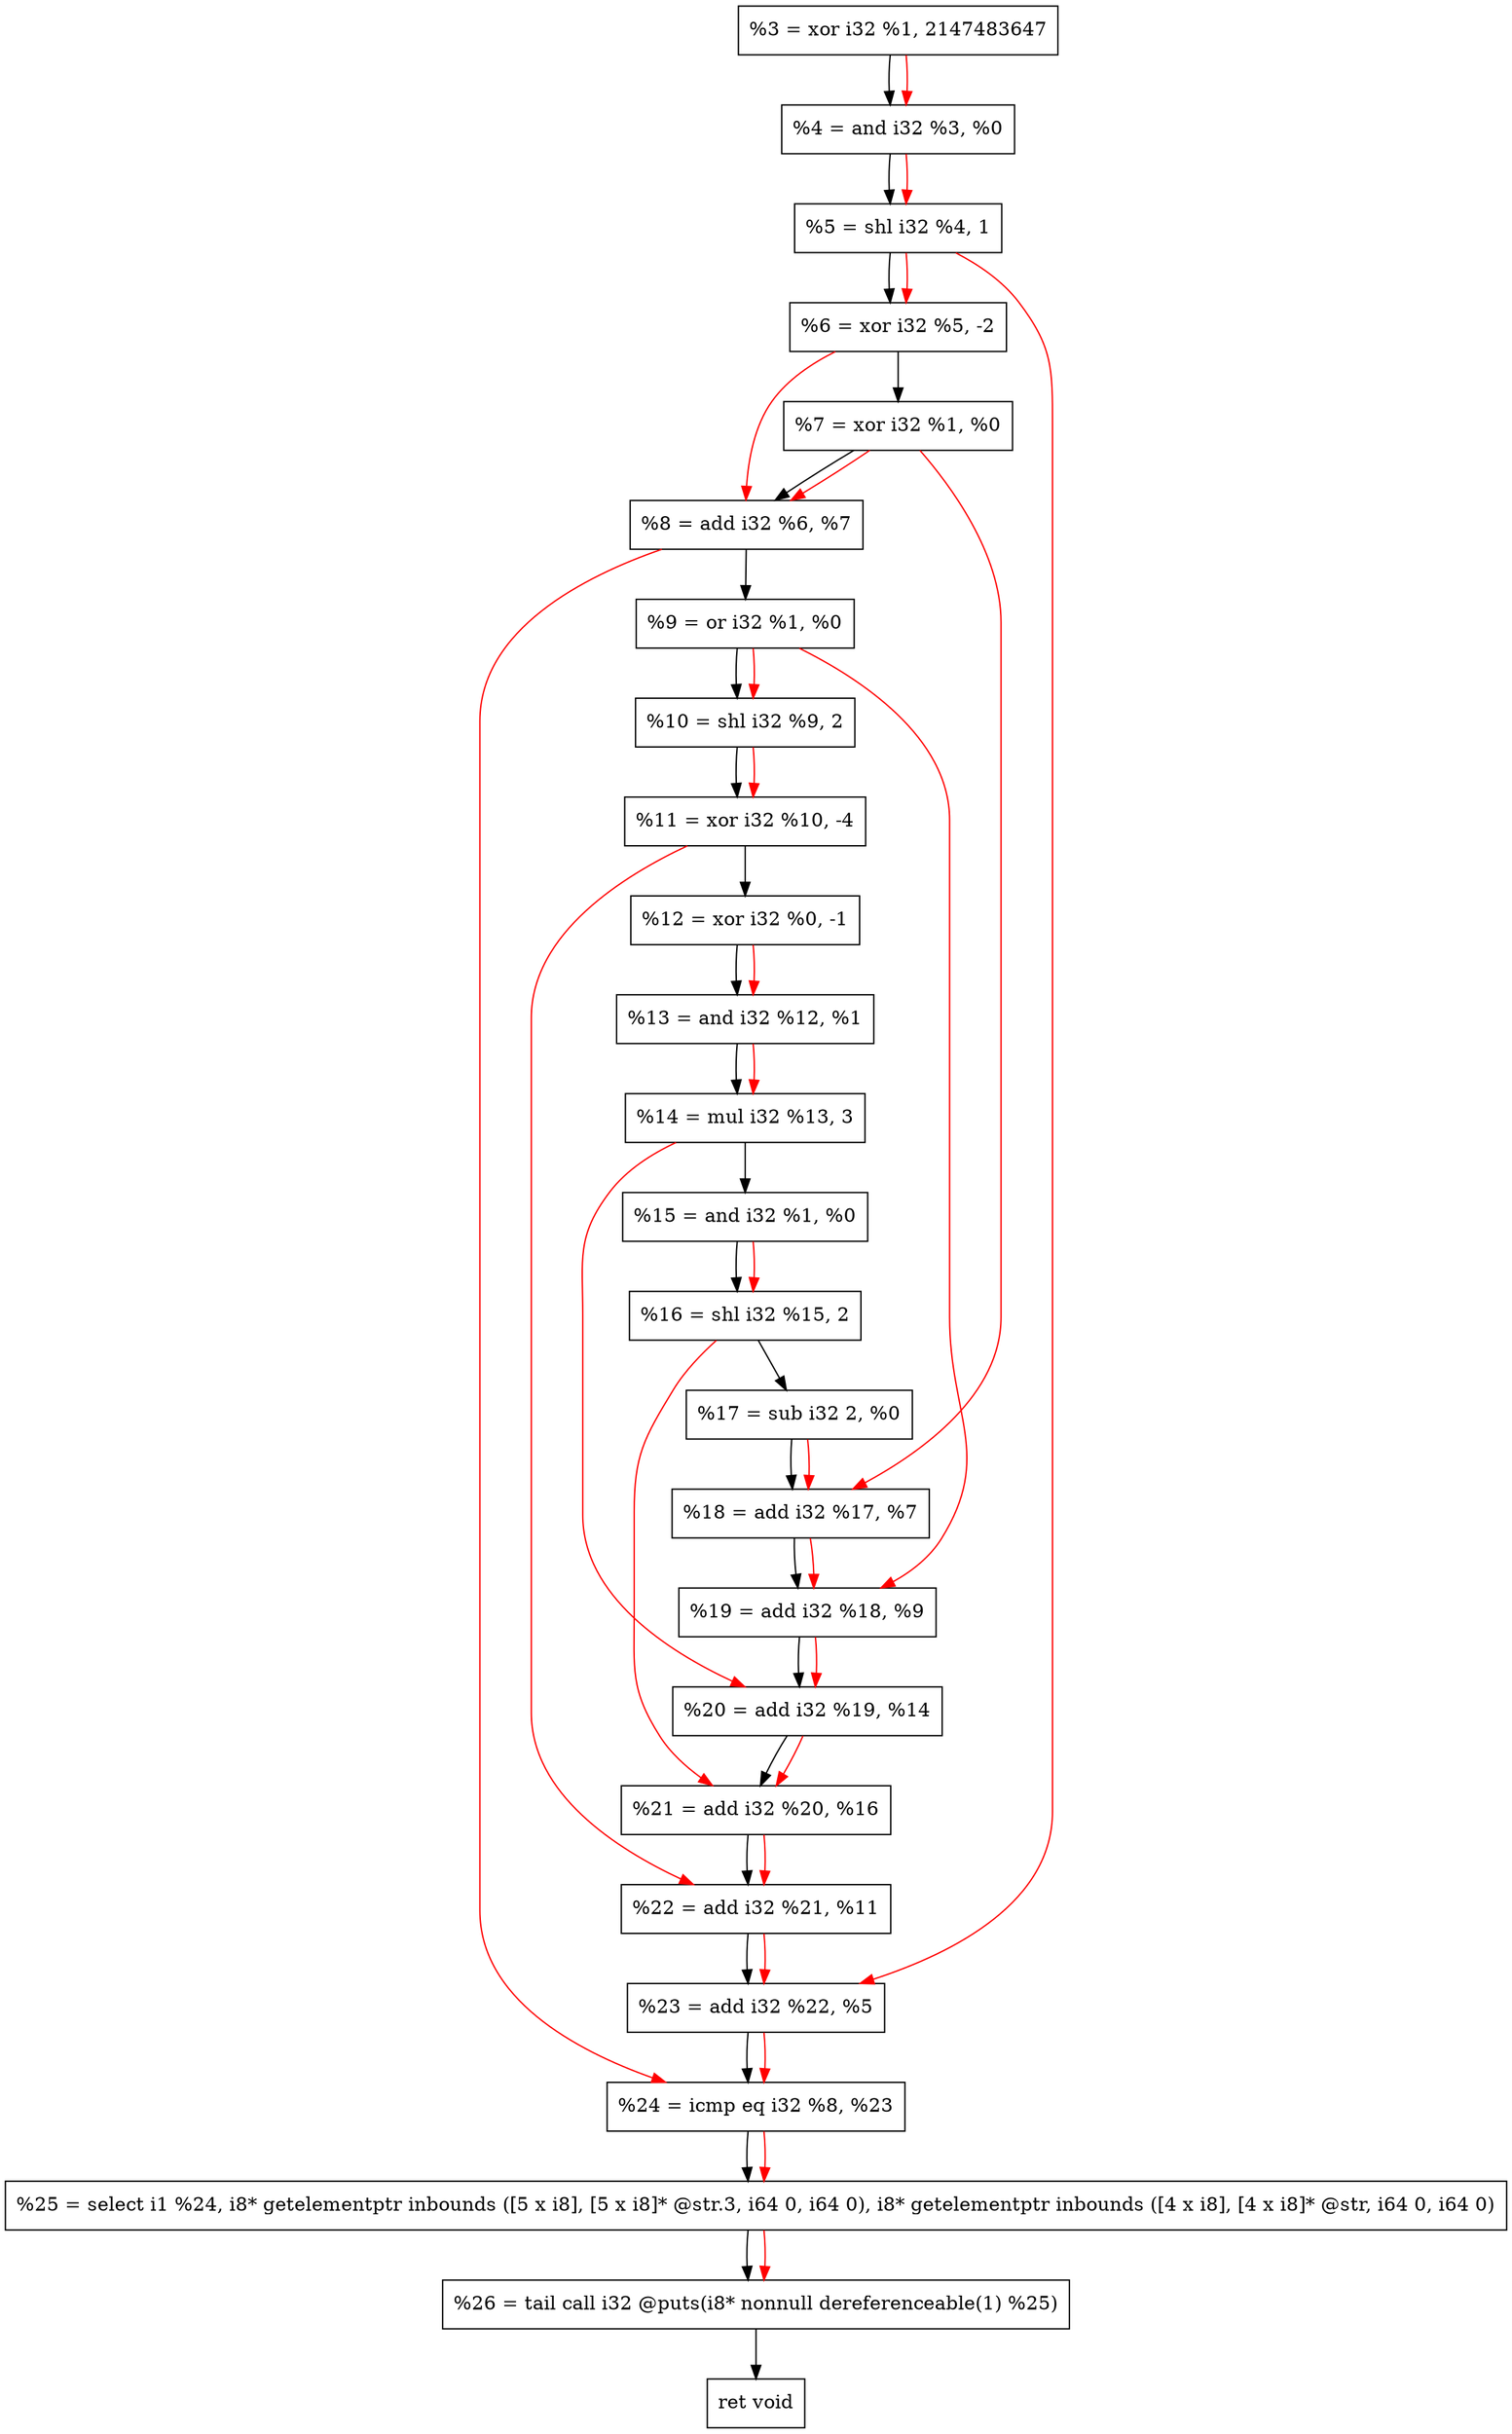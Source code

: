 digraph "DFG for'crackme' function" {
	Node0x68db30[shape=record, label="  %3 = xor i32 %1, 2147483647"];
	Node0x68dba0[shape=record, label="  %4 = and i32 %3, %0"];
	Node0x68dc60[shape=record, label="  %5 = shl i32 %4, 1"];
	Node0x68dd00[shape=record, label="  %6 = xor i32 %5, -2"];
	Node0x68dd70[shape=record, label="  %7 = xor i32 %1, %0"];
	Node0x68dde0[shape=record, label="  %8 = add i32 %6, %7"];
	Node0x68de50[shape=record, label="  %9 = or i32 %1, %0"];
	Node0x68def0[shape=record, label="  %10 = shl i32 %9, 2"];
	Node0x68df90[shape=record, label="  %11 = xor i32 %10, -4"];
	Node0x68e030[shape=record, label="  %12 = xor i32 %0, -1"];
	Node0x68e0a0[shape=record, label="  %13 = and i32 %12, %1"];
	Node0x68e140[shape=record, label="  %14 = mul i32 %13, 3"];
	Node0x68e1b0[shape=record, label="  %15 = and i32 %1, %0"];
	Node0x68e220[shape=record, label="  %16 = shl i32 %15, 2"];
	Node0x68e290[shape=record, label="  %17 = sub i32 2, %0"];
	Node0x68e300[shape=record, label="  %18 = add i32 %17, %7"];
	Node0x68e370[shape=record, label="  %19 = add i32 %18, %9"];
	Node0x68e3e0[shape=record, label="  %20 = add i32 %19, %14"];
	Node0x68e450[shape=record, label="  %21 = add i32 %20, %16"];
	Node0x68e4c0[shape=record, label="  %22 = add i32 %21, %11"];
	Node0x68e530[shape=record, label="  %23 = add i32 %22, %5"];
	Node0x68e5a0[shape=record, label="  %24 = icmp eq i32 %8, %23"];
	Node0x62e268[shape=record, label="  %25 = select i1 %24, i8* getelementptr inbounds ([5 x i8], [5 x i8]* @str.3, i64 0, i64 0), i8* getelementptr inbounds ([4 x i8], [4 x i8]* @str, i64 0, i64 0)"];
	Node0x68ea40[shape=record, label="  %26 = tail call i32 @puts(i8* nonnull dereferenceable(1) %25)"];
	Node0x68ea90[shape=record, label="  ret void"];
	Node0x68db30 -> Node0x68dba0;
	Node0x68dba0 -> Node0x68dc60;
	Node0x68dc60 -> Node0x68dd00;
	Node0x68dd00 -> Node0x68dd70;
	Node0x68dd70 -> Node0x68dde0;
	Node0x68dde0 -> Node0x68de50;
	Node0x68de50 -> Node0x68def0;
	Node0x68def0 -> Node0x68df90;
	Node0x68df90 -> Node0x68e030;
	Node0x68e030 -> Node0x68e0a0;
	Node0x68e0a0 -> Node0x68e140;
	Node0x68e140 -> Node0x68e1b0;
	Node0x68e1b0 -> Node0x68e220;
	Node0x68e220 -> Node0x68e290;
	Node0x68e290 -> Node0x68e300;
	Node0x68e300 -> Node0x68e370;
	Node0x68e370 -> Node0x68e3e0;
	Node0x68e3e0 -> Node0x68e450;
	Node0x68e450 -> Node0x68e4c0;
	Node0x68e4c0 -> Node0x68e530;
	Node0x68e530 -> Node0x68e5a0;
	Node0x68e5a0 -> Node0x62e268;
	Node0x62e268 -> Node0x68ea40;
	Node0x68ea40 -> Node0x68ea90;
edge [color=red]
	Node0x68db30 -> Node0x68dba0;
	Node0x68dba0 -> Node0x68dc60;
	Node0x68dc60 -> Node0x68dd00;
	Node0x68dd00 -> Node0x68dde0;
	Node0x68dd70 -> Node0x68dde0;
	Node0x68de50 -> Node0x68def0;
	Node0x68def0 -> Node0x68df90;
	Node0x68e030 -> Node0x68e0a0;
	Node0x68e0a0 -> Node0x68e140;
	Node0x68e1b0 -> Node0x68e220;
	Node0x68e290 -> Node0x68e300;
	Node0x68dd70 -> Node0x68e300;
	Node0x68e300 -> Node0x68e370;
	Node0x68de50 -> Node0x68e370;
	Node0x68e370 -> Node0x68e3e0;
	Node0x68e140 -> Node0x68e3e0;
	Node0x68e3e0 -> Node0x68e450;
	Node0x68e220 -> Node0x68e450;
	Node0x68e450 -> Node0x68e4c0;
	Node0x68df90 -> Node0x68e4c0;
	Node0x68e4c0 -> Node0x68e530;
	Node0x68dc60 -> Node0x68e530;
	Node0x68dde0 -> Node0x68e5a0;
	Node0x68e530 -> Node0x68e5a0;
	Node0x68e5a0 -> Node0x62e268;
	Node0x62e268 -> Node0x68ea40;
}
